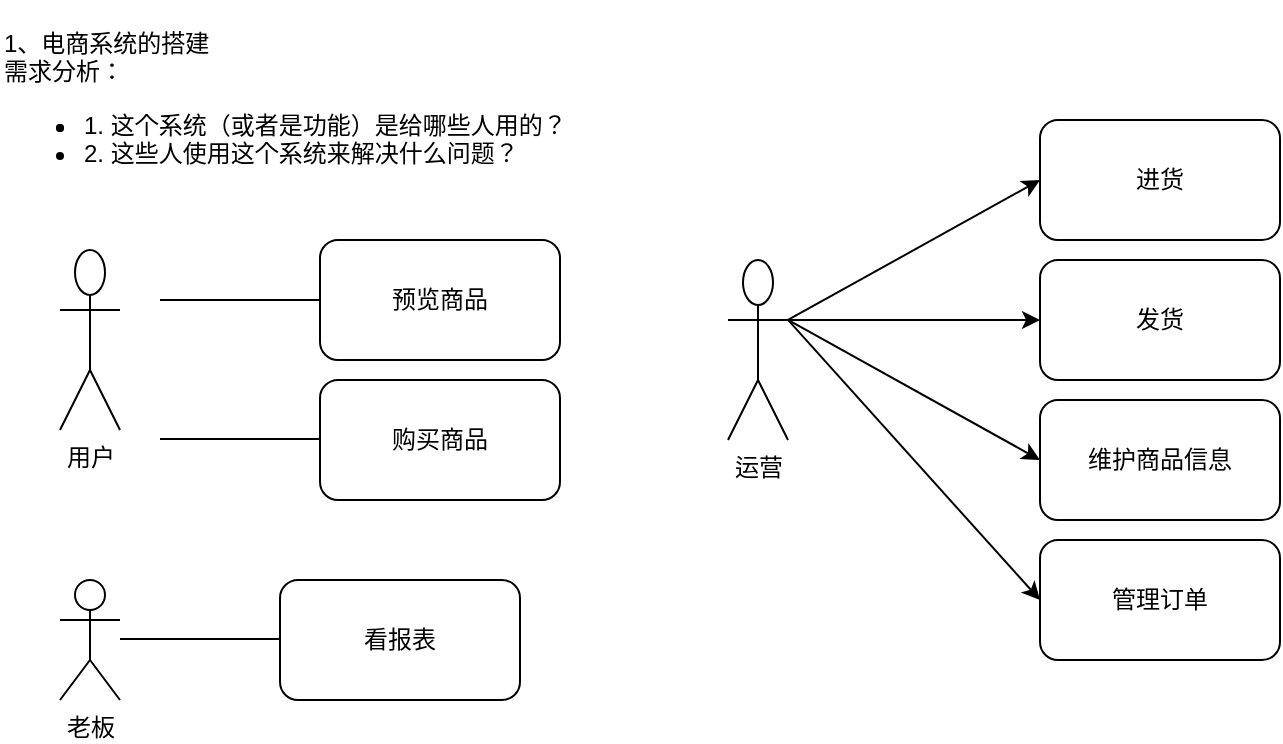 <mxfile version="24.6.4" type="github">
  <diagram name="用例图" id="i_Y4PKw0t_X387ri3_c1">
    <mxGraphModel dx="1050" dy="522" grid="1" gridSize="10" guides="1" tooltips="1" connect="1" arrows="1" fold="1" page="1" pageScale="1" pageWidth="827" pageHeight="1169" math="0" shadow="0">
      <root>
        <mxCell id="0" />
        <mxCell id="1" parent="0" />
        <mxCell id="1zf5niuunJw02QII2KFR-1" value="1、电商系统的搭建&lt;div&gt;需求分析：&lt;/div&gt;&lt;div&gt;&lt;ul&gt;&lt;li&gt;&lt;li&gt;1. 这个系统（或者是功能）是给哪些人用的？&lt;/li&gt;&lt;li&gt;2. 这些人使用这个系统来解决什么问题？&lt;/li&gt;&lt;/li&gt;&lt;/ul&gt;&lt;/div&gt;" style="text;html=1;align=left;verticalAlign=middle;whiteSpace=wrap;rounded=0;" vertex="1" parent="1">
          <mxGeometry x="20" y="30" width="480" height="110" as="geometry" />
        </mxCell>
        <mxCell id="1zf5niuunJw02QII2KFR-2" value="用户" style="shape=umlActor;verticalLabelPosition=bottom;verticalAlign=top;html=1;outlineConnect=0;" vertex="1" parent="1">
          <mxGeometry x="50" y="155" width="30" height="90" as="geometry" />
        </mxCell>
        <mxCell id="1zf5niuunJw02QII2KFR-19" style="rounded=0;orthogonalLoop=1;jettySize=auto;html=1;exitX=1;exitY=0.333;exitDx=0;exitDy=0;exitPerimeter=0;entryX=0;entryY=0.5;entryDx=0;entryDy=0;" edge="1" parent="1" source="1zf5niuunJw02QII2KFR-7" target="1zf5niuunJw02QII2KFR-15">
          <mxGeometry relative="1" as="geometry">
            <mxPoint x="460" y="170" as="targetPoint" />
          </mxGeometry>
        </mxCell>
        <mxCell id="1zf5niuunJw02QII2KFR-20" style="edgeStyle=orthogonalEdgeStyle;rounded=0;orthogonalLoop=1;jettySize=auto;html=1;exitX=1;exitY=0.333;exitDx=0;exitDy=0;exitPerimeter=0;entryX=0;entryY=0.5;entryDx=0;entryDy=0;" edge="1" parent="1" source="1zf5niuunJw02QII2KFR-7" target="1zf5niuunJw02QII2KFR-16">
          <mxGeometry relative="1" as="geometry" />
        </mxCell>
        <mxCell id="1zf5niuunJw02QII2KFR-21" style="rounded=0;orthogonalLoop=1;jettySize=auto;html=1;exitX=1;exitY=0.333;exitDx=0;exitDy=0;exitPerimeter=0;entryX=0;entryY=0.5;entryDx=0;entryDy=0;" edge="1" parent="1" source="1zf5niuunJw02QII2KFR-7" target="1zf5niuunJw02QII2KFR-17">
          <mxGeometry relative="1" as="geometry" />
        </mxCell>
        <mxCell id="1zf5niuunJw02QII2KFR-22" style="rounded=0;orthogonalLoop=1;jettySize=auto;html=1;exitX=1;exitY=0.333;exitDx=0;exitDy=0;exitPerimeter=0;entryX=0;entryY=0.5;entryDx=0;entryDy=0;" edge="1" parent="1" source="1zf5niuunJw02QII2KFR-7" target="1zf5niuunJw02QII2KFR-18">
          <mxGeometry relative="1" as="geometry" />
        </mxCell>
        <mxCell id="1zf5niuunJw02QII2KFR-7" value="运营" style="shape=umlActor;verticalLabelPosition=bottom;verticalAlign=top;html=1;outlineConnect=0;" vertex="1" parent="1">
          <mxGeometry x="384" y="160" width="30" height="90" as="geometry" />
        </mxCell>
        <mxCell id="1zf5niuunJw02QII2KFR-8" value="老板" style="shape=umlActor;verticalLabelPosition=bottom;verticalAlign=top;html=1;outlineConnect=0;" vertex="1" parent="1">
          <mxGeometry x="50" y="320" width="30" height="60" as="geometry" />
        </mxCell>
        <mxCell id="1zf5niuunJw02QII2KFR-9" value="" style="endArrow=none;html=1;rounded=0;" edge="1" parent="1">
          <mxGeometry width="50" height="50" relative="1" as="geometry">
            <mxPoint x="100" y="180" as="sourcePoint" />
            <mxPoint x="180" y="180" as="targetPoint" />
          </mxGeometry>
        </mxCell>
        <mxCell id="1zf5niuunJw02QII2KFR-10" value="" style="endArrow=none;html=1;rounded=0;" edge="1" parent="1">
          <mxGeometry width="50" height="50" relative="1" as="geometry">
            <mxPoint x="100" y="249.5" as="sourcePoint" />
            <mxPoint x="180" y="249.5" as="targetPoint" />
          </mxGeometry>
        </mxCell>
        <mxCell id="1zf5niuunJw02QII2KFR-11" value="" style="endArrow=none;html=1;rounded=0;" edge="1" parent="1">
          <mxGeometry width="50" height="50" relative="1" as="geometry">
            <mxPoint x="80" y="349.5" as="sourcePoint" />
            <mxPoint x="160" y="349.5" as="targetPoint" />
          </mxGeometry>
        </mxCell>
        <mxCell id="1zf5niuunJw02QII2KFR-12" value="看报表" style="rounded=1;whiteSpace=wrap;html=1;" vertex="1" parent="1">
          <mxGeometry x="160" y="320" width="120" height="60" as="geometry" />
        </mxCell>
        <mxCell id="1zf5niuunJw02QII2KFR-13" value="预览商品" style="rounded=1;whiteSpace=wrap;html=1;" vertex="1" parent="1">
          <mxGeometry x="180" y="150" width="120" height="60" as="geometry" />
        </mxCell>
        <mxCell id="1zf5niuunJw02QII2KFR-14" value="购买商品" style="rounded=1;whiteSpace=wrap;html=1;" vertex="1" parent="1">
          <mxGeometry x="180" y="220" width="120" height="60" as="geometry" />
        </mxCell>
        <mxCell id="1zf5niuunJw02QII2KFR-15" value="进货" style="rounded=1;whiteSpace=wrap;html=1;" vertex="1" parent="1">
          <mxGeometry x="540" y="90" width="120" height="60" as="geometry" />
        </mxCell>
        <mxCell id="1zf5niuunJw02QII2KFR-16" value="发货" style="rounded=1;whiteSpace=wrap;html=1;" vertex="1" parent="1">
          <mxGeometry x="540" y="160" width="120" height="60" as="geometry" />
        </mxCell>
        <mxCell id="1zf5niuunJw02QII2KFR-17" value="维护商品信息" style="rounded=1;whiteSpace=wrap;html=1;" vertex="1" parent="1">
          <mxGeometry x="540" y="230" width="120" height="60" as="geometry" />
        </mxCell>
        <mxCell id="1zf5niuunJw02QII2KFR-18" value="管理订单" style="rounded=1;whiteSpace=wrap;html=1;" vertex="1" parent="1">
          <mxGeometry x="540" y="300" width="120" height="60" as="geometry" />
        </mxCell>
      </root>
    </mxGraphModel>
  </diagram>
</mxfile>
